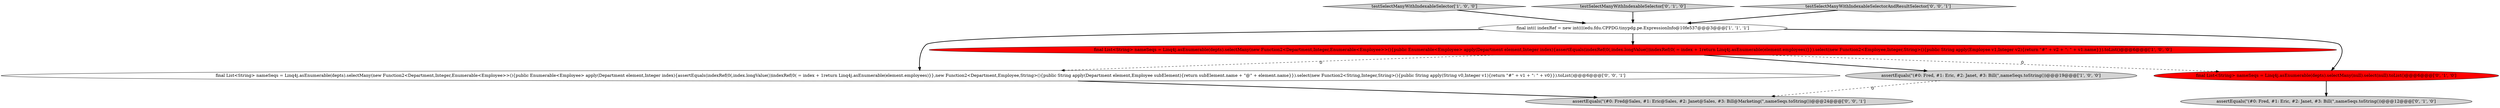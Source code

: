 digraph {
2 [style = filled, label = "testSelectManyWithIndexableSelector['1', '0', '0']", fillcolor = lightgray, shape = diamond image = "AAA0AAABBB1BBB"];
1 [style = filled, label = "final List<String> nameSeqs = Linq4j.asEnumerable(depts).selectMany(new Function2<Department,Integer,Enumerable<Employee>>(){public Enumerable<Employee> apply(Department element,Integer index){assertEquals(indexRef(0(,index.longValue())indexRef(0( = index + 1return Linq4j.asEnumerable(element.employees)}}).select(new Function2<Employee,Integer,String>(){public String apply(Employee v1,Integer v2){return \"#\" + v2 + \": \" + v1.name}}).toList()@@@6@@@['1', '0', '0']", fillcolor = red, shape = ellipse image = "AAA1AAABBB1BBB"];
3 [style = filled, label = "final int(( indexRef = new int((((edu.fdu.CPPDG.tinypdg.pe.ExpressionInfo@10fe537@@@3@@@['1', '1', '1']", fillcolor = white, shape = ellipse image = "AAA0AAABBB1BBB"];
5 [style = filled, label = "testSelectManyWithIndexableSelector['0', '1', '0']", fillcolor = lightgray, shape = diamond image = "AAA0AAABBB2BBB"];
7 [style = filled, label = "assertEquals(\"(#0: Fred@Sales, #1: Eric@Sales, #2: Janet@Sales, #3: Bill@Marketing(\",nameSeqs.toString())@@@24@@@['0', '0', '1']", fillcolor = lightgray, shape = ellipse image = "AAA0AAABBB3BBB"];
0 [style = filled, label = "assertEquals(\"(#0: Fred, #1: Eric, #2: Janet, #3: Bill(\",nameSeqs.toString())@@@19@@@['1', '0', '0']", fillcolor = lightgray, shape = ellipse image = "AAA0AAABBB1BBB"];
4 [style = filled, label = "assertEquals(\"(#0: Fred, #1: Eric, #2: Janet, #3: Bill(\",nameSeqs.toString())@@@12@@@['0', '1', '0']", fillcolor = lightgray, shape = ellipse image = "AAA0AAABBB2BBB"];
6 [style = filled, label = "final List<String> nameSeqs = Linq4j.asEnumerable(depts).selectMany(null).select(null).toList()@@@6@@@['0', '1', '0']", fillcolor = red, shape = ellipse image = "AAA1AAABBB2BBB"];
8 [style = filled, label = "final List<String> nameSeqs = Linq4j.asEnumerable(depts).selectMany(new Function2<Department,Integer,Enumerable<Employee>>(){public Enumerable<Employee> apply(Department element,Integer index){assertEquals(indexRef(0(,index.longValue())indexRef(0( = index + 1return Linq4j.asEnumerable(element.employees)}},new Function2<Department,Employee,String>(){public String apply(Department element,Employee subElement){return subElement.name + \"@\" + element.name}}).select(new Function2<String,Integer,String>(){public String apply(String v0,Integer v1){return \"#\" + v1 + \": \" + v0}}).toList()@@@6@@@['0', '0', '1']", fillcolor = white, shape = ellipse image = "AAA0AAABBB3BBB"];
9 [style = filled, label = "testSelectManyWithIndexableSelectorAndResultSelector['0', '0', '1']", fillcolor = lightgray, shape = diamond image = "AAA0AAABBB3BBB"];
8->7 [style = bold, label=""];
5->3 [style = bold, label=""];
9->3 [style = bold, label=""];
6->4 [style = bold, label=""];
3->6 [style = bold, label=""];
1->8 [style = dashed, label="0"];
1->0 [style = bold, label=""];
3->1 [style = bold, label=""];
0->7 [style = dashed, label="0"];
1->6 [style = dashed, label="0"];
3->8 [style = bold, label=""];
2->3 [style = bold, label=""];
}
